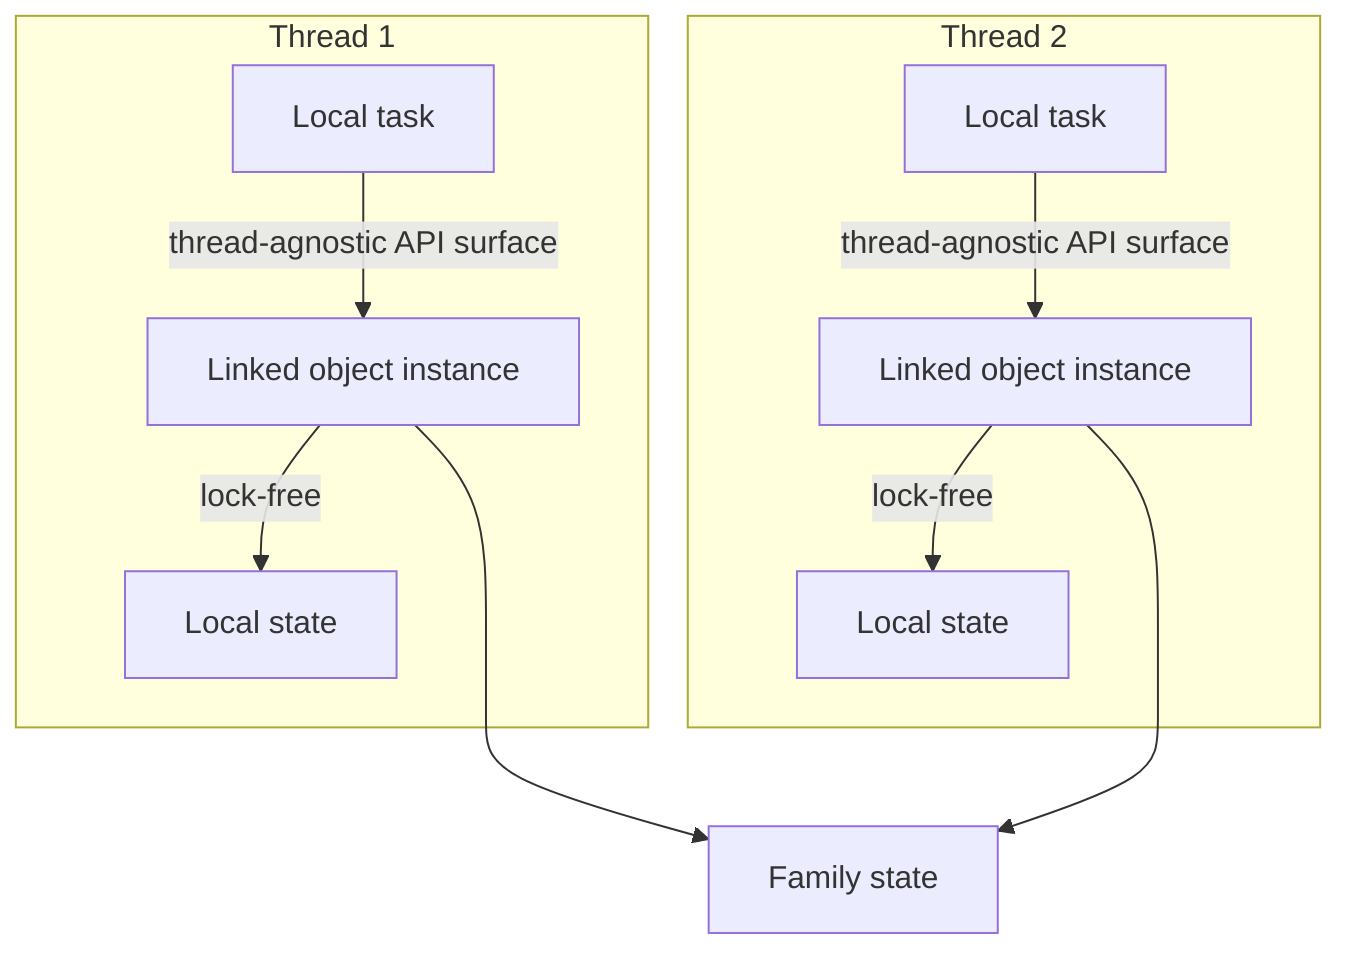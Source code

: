 graph TD
    direction LR
    
    subgraph Thread1[Thread 1]
        Task1[Local task] -->|thread-agnostic API surface| Instance1[Linked object instance]
        Instance1 -->|lock-free| Local1[Local state]
    end
    
    subgraph Thread2[Thread 2]
        Task2[Local task] -->|thread-agnostic API surface| Instance2[Linked object instance]
        Instance2 -->|lock-free| Local2[Local state]
    end
    
    SS[Family state]

    Instance1 ---> SS
    Instance2 ---> SS